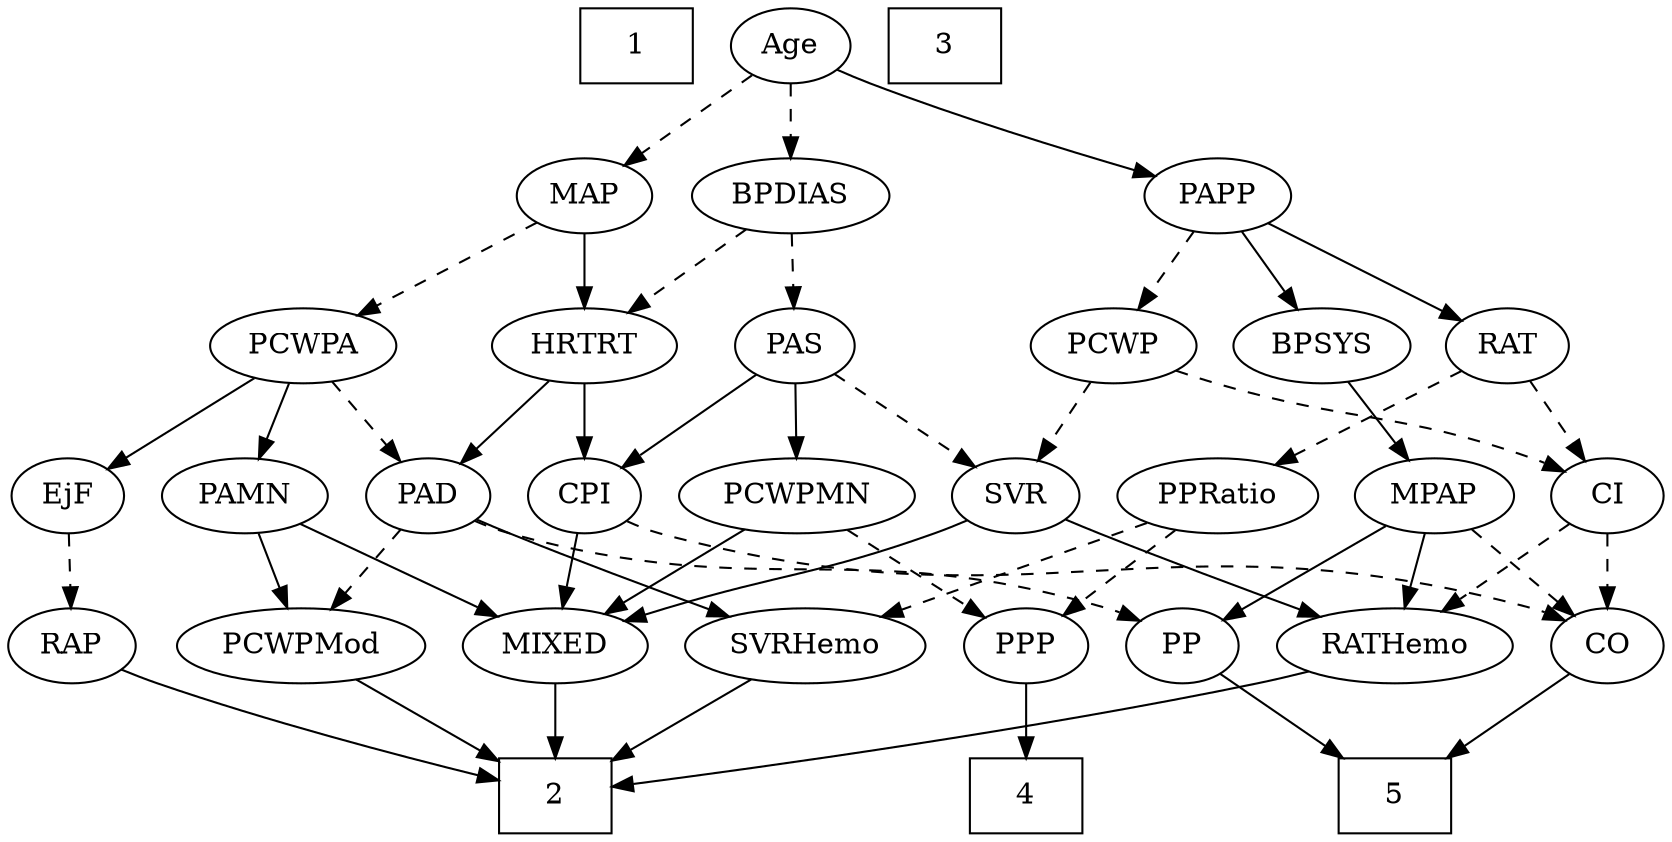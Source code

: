 strict digraph {
	graph [bb="0,0,742,396"];
	node [label="\N"];
	1	[height=0.5,
		pos="285,378",
		shape=box,
		width=0.75];
	2	[height=0.5,
		pos="252,18",
		shape=box,
		width=0.75];
	3	[height=0.5,
		pos="429,378",
		shape=box,
		width=0.75];
	4	[height=0.5,
		pos="455,18",
		shape=box,
		width=0.75];
	5	[height=0.5,
		pos="621,18",
		shape=box,
		width=0.75];
	Age	[height=0.5,
		pos="357,378",
		width=0.75];
	BPDIAS	[height=0.5,
		pos="357,306",
		width=1.1735];
	Age -> BPDIAS	[pos="e,357,324.1 357,359.7 357,351.98 357,342.71 357,334.11",
		style=dashed];
	MAP	[height=0.5,
		pos="265,306",
		width=0.84854];
	Age -> MAP	[pos="e,283.17,320.83 339.7,363.83 326.08,353.47 306.88,338.87 291.36,327.06",
		style=dashed];
	PAPP	[height=0.5,
		pos="543,306",
		width=0.88464];
	Age -> PAPP	[pos="e,515.86,315.67 378.16,366.57 383,364.31 388.14,362 393,360 430.98,344.37 475.44,329.02 506.05,318.89",
		style=solid];
	EjF	[height=0.5,
		pos="27,162",
		width=0.75];
	RAP	[height=0.5,
		pos="36,90",
		width=0.77632];
	EjF -> RAP	[pos="e,33.779,108.28 29.179,144.05 30.17,136.35 31.368,127.03 32.482,118.36",
		style=dashed];
	RAP -> 2	[pos="e,224.88,26.851 59.258,79.906 66.219,77.268 73.891,74.442 81,72 126.88,56.239 180.39,39.994 215.16,29.715",
		style=solid];
	MIXED	[height=0.5,
		pos="252,90",
		width=1.1193];
	MIXED -> 2	[pos="e,252,36.104 252,71.697 252,63.983 252,54.712 252,46.112",
		style=solid];
	MPAP	[height=0.5,
		pos="635,162",
		width=0.97491];
	CO	[height=0.5,
		pos="715,90",
		width=0.75];
	MPAP -> CO	[pos="e,699.15,104.87 651.97,146.15 663.4,136.15 678.65,122.8 691.29,111.75",
		style=dashed];
	RATHemo	[height=0.5,
		pos="621,90",
		width=1.3721];
	MPAP -> RATHemo	[pos="e,624.46,108.28 631.61,144.05 630.07,136.35 628.21,127.03 626.47,118.36",
		style=solid];
	PP	[height=0.5,
		pos="527,90",
		width=0.75];
	MPAP -> PP	[pos="e,545.6,103.05 614.18,147.5 597.11,136.44 572.82,120.7 554.22,108.64",
		style=solid];
	BPSYS	[height=0.5,
		pos="589,234",
		width=1.0471];
	BPSYS -> MPAP	[pos="e,624.18,179.47 599.9,216.41 605.46,207.95 612.33,197.49 618.52,188.08",
		style=solid];
	PAD	[height=0.5,
		pos="191,162",
		width=0.79437];
	PCWPMod	[height=0.5,
		pos="142,90",
		width=1.4443];
	PAD -> PCWPMod	[pos="e,153.76,107.8 179.88,145.12 173.91,136.59 166.42,125.89 159.68,116.25",
		style=dashed];
	SVRHemo	[height=0.5,
		pos="360,90",
		width=1.3902];
	PAD -> SVRHemo	[pos="e,327.56,103.74 213.45,150.8 218.54,148.52 223.95,146.15 229,144 258.62,131.39 292.3,117.78 318.09,107.51",
		style=solid];
	PAD -> PP	[pos="e,506.48,102 212.71,150.02 217.94,147.73 223.58,145.55 229,144 342.01,111.68 378.33,141.48 491,108 492.94,107.42 494.9,106.76 496.86,\
106.03",
		style=dashed];
	CO -> 5	[pos="e,643.94,36.082 697.32,75.834 684.58,66.343 667.04,53.288 652,42.082",
		style=solid];
	PAS	[height=0.5,
		pos="358,234",
		width=0.75];
	CPI	[height=0.5,
		pos="265,162",
		width=0.75];
	PAS -> CPI	[pos="e,282.41,176.11 340.51,219.83 326.48,209.27 306.58,194.3 290.74,182.37",
		style=solid];
	SVR	[height=0.5,
		pos="456,162",
		width=0.77632];
	PAS -> SVR	[pos="e,437.81,175.99 375.97,220.16 390.94,209.47 412.46,194.1 429.42,181.99",
		style=dashed];
	PCWPMN	[height=0.5,
		pos="360,162",
		width=1.3902];
	PAS -> PCWPMN	[pos="e,359.51,180.1 358.49,215.7 358.71,207.98 358.98,198.71 359.23,190.11",
		style=solid];
	PAMN	[height=0.5,
		pos="108,162",
		width=1.011];
	PAMN -> MIXED	[pos="e,225.75,103.76 133.08,148.81 156.19,137.57 190.72,120.79 216.63,108.19",
		style=solid];
	PAMN -> PCWPMod	[pos="e,133.76,107.96 116.06,144.41 120.02,136.25 124.89,126.22 129.34,117.07",
		style=solid];
	RATHemo -> 2	[pos="e,279.25,22.556 584.66,77.647 577.52,75.615 570.05,73.629 563,72 465.28,49.434 348.25,32.035 289.52,23.956",
		style=solid];
	CPI -> MIXED	[pos="e,255.21,108.28 261.85,144.05 260.42,136.35 258.69,127.03 257.08,118.36",
		style=solid];
	CPI -> CO	[pos="e,694.53,102.16 285.47,149.84 290.43,147.56 295.8,145.43 301,144 463.73,99.301 516.27,152.7 679,108 680.95,107.46 682.92,106.83 \
684.89,106.12",
		style=dashed];
	RAT	[height=0.5,
		pos="672,234",
		width=0.75827];
	PPRatio	[height=0.5,
		pos="542,162",
		width=1.1013];
	RAT -> PPRatio	[pos="e,566.49,176.19 651.4,221.91 631.05,210.95 599.57,194 575.6,181.09",
		style=dashed];
	CI	[height=0.5,
		pos="715,162",
		width=0.75];
	RAT -> CI	[pos="e,705.28,178.82 681.76,217.12 687.15,208.34 693.95,197.26 700,187.42",
		style=dashed];
	SVR -> MIXED	[pos="e,282.52,101.79 434.29,150.44 429.32,148.18 424.02,145.91 419,144 367.75,124.51 353.13,124.99 301,108 298.1,107.05 295.1,106.06 \
292.09,105.05",
		style=solid];
	SVR -> RATHemo	[pos="e,589.03,103.84 478.24,150.61 483.09,148.4 488.21,146.09 493,144 521.7,131.47 554.32,117.97 579.45,107.74",
		style=solid];
	PCWPMod -> 2	[pos="e,225.09,36.127 165.87,73.811 180.58,64.447 199.73,52.262 216.23,41.76",
		style=solid];
	PCWPA	[height=0.5,
		pos="137,234",
		width=1.1555];
	PCWPA -> EjF	[pos="e,45.836,174.99 114.47,218.67 97.081,207.6 72.937,192.23 54.42,180.45",
		style=solid];
	PCWPA -> PAD	[pos="e,178.91,178.67 149.52,216.76 156.44,207.8 165.15,196.51 172.8,186.59",
		style=dashed];
	PCWPA -> PAMN	[pos="e,114.96,179.79 129.98,216.05 126.63,207.97 122.55,198.12 118.82,189.11",
		style=solid];
	PCWPMN -> MIXED	[pos="e,274.02,105.27 336.83,145.98 321,135.72 299.84,122.01 282.62,110.85",
		style=solid];
	PPP	[height=0.5,
		pos="455,90",
		width=0.75];
	PCWPMN -> PPP	[pos="e,437.48,103.91 381.08,145.46 395.25,135.03 414.01,121.2 429.09,110.09",
		style=dashed];
	SVRHemo -> 2	[pos="e,278.55,36.209 336.83,73.983 322.4,64.628 303.54,52.408 287.28,41.865",
		style=solid];
	BPDIAS -> PAS	[pos="e,357.76,252.1 357.25,287.7 357.36,279.98 357.49,270.71 357.61,262.11",
		style=dashed];
	HRTRT	[height=0.5,
		pos="265,234",
		width=1.1013];
	BPDIAS -> HRTRT	[pos="e,284.61,249.92 337.04,289.81 324.05,279.93 306.93,266.9 292.64,256.03",
		style=dashed];
	MAP -> PCWPA	[pos="e,161.89,248.61 243.29,293.13 223.48,282.29 193.88,266.11 170.95,253.57",
		style=dashed];
	MAP -> HRTRT	[pos="e,265,252.1 265,287.7 265,279.98 265,270.71 265,262.11",
		style=solid];
	PP -> 5	[pos="e,598.06,36.082 544.68,75.834 557.42,66.343 574.96,53.288 590,42.082",
		style=solid];
	PPP -> 4	[pos="e,455,36.104 455,71.697 455,63.983 455,54.712 455,46.112",
		style=solid];
	PPRatio -> SVRHemo	[pos="e,392.86,103.64 512.76,149.75 482.94,138.29 436.38,120.38 402.5,107.35",
		style=dashed];
	PPRatio -> PPP	[pos="e,471.5,104.27 523.12,145.81 510.38,135.55 493.42,121.91 479.62,110.81",
		style=dashed];
	PCWP	[height=0.5,
		pos="498,234",
		width=0.97491];
	PCWP -> SVR	[pos="e,465.59,178.99 488.05,216.41 482.9,207.83 476.51,197.19 470.8,187.67",
		style=dashed];
	PCWP -> CI	[pos="e,693.96,173.73 524.82,222.09 530.46,219.95 536.39,217.81 542,216 601.9,196.63 619.84,201.53 679,180 680.85,179.33 682.74,178.59 \
684.62,177.82",
		style=dashed];
	CI -> CO	[pos="e,715,108.1 715,143.7 715,135.98 715,126.71 715,118.11",
		style=dashed];
	CI -> RATHemo	[pos="e,641.88,106.55 697.32,147.83 684.04,137.94 665.55,124.18 650.1,112.67",
		style=dashed];
	PAPP -> BPSYS	[pos="e,578.07,251.63 553.67,288.76 559.28,280.23 566.27,269.58 572.56,260.02",
		style=solid];
	PAPP -> RAT	[pos="e,651.39,246.18 565.18,292.97 586.54,281.37 619.01,263.76 642.54,250.99",
		style=solid];
	PAPP -> PCWP	[pos="e,508.69,251.63 532.56,288.76 527.13,280.32 520.37,269.8 514.27,260.31",
		style=dashed];
	HRTRT -> PAD	[pos="e,206.37,177.54 248.58,217.46 238.34,207.78 225.01,195.17 213.76,184.53",
		style=solid];
	HRTRT -> CPI	[pos="e,265,180.1 265,215.7 265,207.98 265,198.71 265,190.11",
		style=solid];
}
